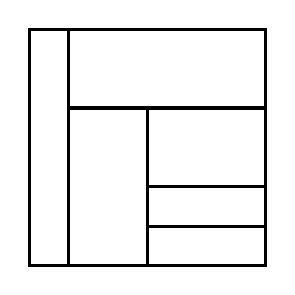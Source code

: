\begin{tikzpicture}[very thick, scale=.5]
    \draw (0,0) rectangle (1,6);
    \draw (1,4) rectangle (6,6);
    \draw (1,0) rectangle (3,4);
    \draw (3,2) rectangle (6,4);
    \draw (3,1) rectangle (6,2);
    \draw (3,0) rectangle (6,1);
\end{tikzpicture}
